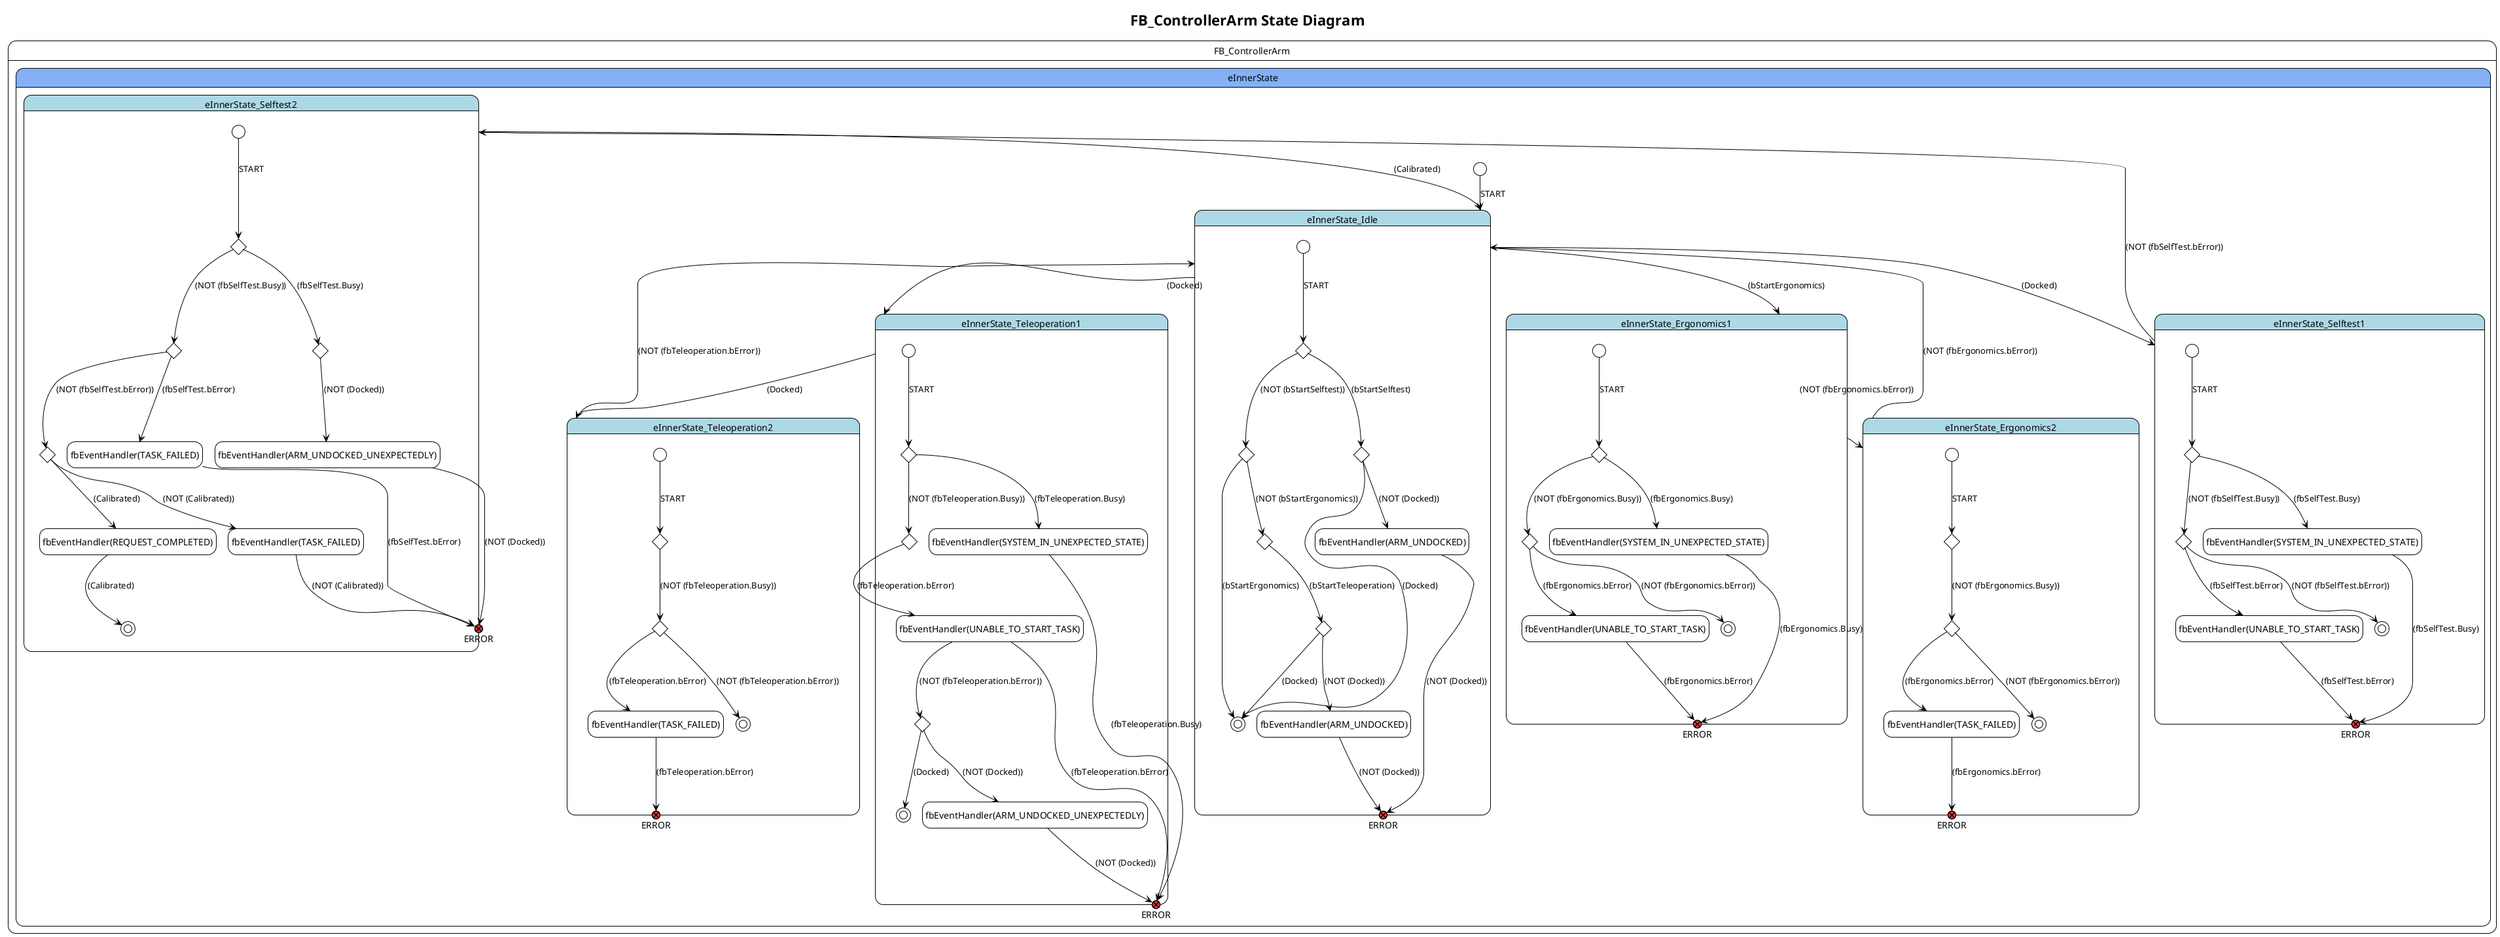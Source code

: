 @startuml State Diagram

!theme plain
'skin rose
'left to right direction
hide empty description
'!theme reddress-lightgreen
title FB_ControllerArm State Diagram



state FB_ControllerArm{

state eInnerState #84b1f5 {
	[*] --> eInnerState_Idle : START
	state eInnerState_Idle #lightblue {
state "ERROR" as eInnerState_Idle_ERROR <<exitPoint>> #ff3333
	state eInnerState_Idle_Node_0 <<choice>>
	[*] ---> eInnerState_Idle_Node_0 : START
		state eInnerState_Idle_Node_1 <<choice>>
	eInnerState_Idle_Node_1 ---> [*] : (Docked)
		state "fbEventHandler(ARM_UNDOCKED)" as eInnerState_Idle_Node_2 
	state eInnerState_Idle_Node_3 <<choice>>
	eInnerState_Idle_Node_3 ---> [*] : (bStartErgonomics)
	state eInnerState_Idle_Node_4 <<choice>>
		state eInnerState_Idle_Node_5 <<choice>>
	eInnerState_Idle_Node_5 ---> [*] : (Docked)
		state "fbEventHandler(ARM_UNDOCKED)" as eInnerState_Idle_Node_6 
	}
	state eInnerState_Selftest1 #lightblue {
state "ERROR" as eInnerState_Selftest1_ERROR <<exitPoint>> #ff3333
	state eInnerState_Selftest1_Node_0 <<choice>>
	[*] ---> eInnerState_Selftest1_Node_0 : START
	state "fbEventHandler(SYSTEM_IN_UNEXPECTED_STATE)" as eInnerState_Selftest1_Node_1 
		state eInnerState_Selftest1_Node_2 <<choice>>
		state "fbEventHandler(UNABLE_TO_START_TASK)" as eInnerState_Selftest1_Node_3 
	eInnerState_Selftest1_Node_2 ---> [*] : (NOT (fbSelfTest.bError))
	}
	state eInnerState_Selftest2 #lightblue {
state "ERROR" as eInnerState_Selftest2_ERROR <<exitPoint>> #ff3333
	state eInnerState_Selftest2_Node_0 <<choice>>
	[*] ---> eInnerState_Selftest2_Node_0 : START
		state eInnerState_Selftest2_Node_1 <<choice>>
		state "fbEventHandler(ARM_UNDOCKED_UNEXPECTEDLY)" as eInnerState_Selftest2_Node_2 
		state eInnerState_Selftest2_Node_3 <<choice>>
		state "fbEventHandler(TASK_FAILED)" as eInnerState_Selftest2_Node_4 
			state eInnerState_Selftest2_Node_5 <<choice>>
			state "fbEventHandler(REQUEST_COMPLETED)" as eInnerState_Selftest2_Node_6 
	eInnerState_Selftest2_Node_6 ---> [*] : (Calibrated)
			state "fbEventHandler(TASK_FAILED)" as eInnerState_Selftest2_Node_7 
	}
	state eInnerState_Ergonomics1 #lightblue {
state "ERROR" as eInnerState_Ergonomics1_ERROR <<exitPoint>> #ff3333
	state eInnerState_Ergonomics1_Node_0 <<choice>>
	[*] ---> eInnerState_Ergonomics1_Node_0 : START
	state "fbEventHandler(SYSTEM_IN_UNEXPECTED_STATE)" as eInnerState_Ergonomics1_Node_1 
		state eInnerState_Ergonomics1_Node_2 <<choice>>
		state "fbEventHandler(UNABLE_TO_START_TASK)" as eInnerState_Ergonomics1_Node_3 
	eInnerState_Ergonomics1_Node_2 ---> [*] : (NOT (fbErgonomics.bError))
	}
	state eInnerState_Ergonomics2 #lightblue {
state "ERROR" as eInnerState_Ergonomics2_ERROR <<exitPoint>> #ff3333
	state eInnerState_Ergonomics2_Node_0 <<choice>>
	[*] ---> eInnerState_Ergonomics2_Node_0 : START
		state eInnerState_Ergonomics2_Node_1 <<choice>>
		state "fbEventHandler(TASK_FAILED)" as eInnerState_Ergonomics2_Node_2 
	eInnerState_Ergonomics2_Node_1 ---> [*] : (NOT (fbErgonomics.bError))
	}
	state eInnerState_Teleoperation1 #lightblue {
state "ERROR" as eInnerState_Teleoperation1_ERROR <<exitPoint>> #ff3333
	state eInnerState_Teleoperation1_Node_0 <<choice>>
	[*] ---> eInnerState_Teleoperation1_Node_0 : START
	state "fbEventHandler(SYSTEM_IN_UNEXPECTED_STATE)" as eInnerState_Teleoperation1_Node_1 
		state eInnerState_Teleoperation1_Node_2 <<choice>>
		state "fbEventHandler(UNABLE_TO_START_TASK)" as eInnerState_Teleoperation1_Node_3 
		state eInnerState_Teleoperation1_Node_4 <<choice>>
	eInnerState_Teleoperation1_Node_4 ---> [*] : (Docked)
		state "fbEventHandler(ARM_UNDOCKED_UNEXPECTEDLY)" as eInnerState_Teleoperation1_Node_5 
	}
	state eInnerState_Teleoperation2 #lightblue {
state "ERROR" as eInnerState_Teleoperation2_ERROR <<exitPoint>> #ff3333
	state eInnerState_Teleoperation2_Node_0 <<choice>>
	[*] ---> eInnerState_Teleoperation2_Node_0 : START
		state eInnerState_Teleoperation2_Node_1 <<choice>>
		state "fbEventHandler(TASK_FAILED)" as eInnerState_Teleoperation2_Node_2 
	eInnerState_Teleoperation2_Node_1 ---> [*] : (NOT (fbTeleoperation.bError))
	}
	}
	eInnerState_Idle_Node_0 ---> eInnerState_Idle_Node_1 : (bStartSelftest)
	eInnerState_Idle ---> eInnerState_Selftest1 : (Docked)
	eInnerState_Idle_Node_1 ---> eInnerState_Idle_Node_2 : (NOT (Docked))
	eInnerState_Idle_Node_2 ---> eInnerState_Idle_ERROR : (NOT (Docked))
	eInnerState_Idle_Node_0 ---> eInnerState_Idle_Node_3 : (NOT (bStartSelftest))
	eInnerState_Idle ---> eInnerState_Ergonomics1 : (bStartErgonomics)
	eInnerState_Idle_Node_3 ---> eInnerState_Idle_Node_4 : (NOT (bStartErgonomics))
	eInnerState_Idle_Node_4 ---> eInnerState_Idle_Node_5 : (bStartTeleoperation)
	eInnerState_Idle ---> eInnerState_Teleoperation1 : (Docked)
	eInnerState_Idle_Node_5 ---> eInnerState_Idle_Node_6 : (NOT (Docked))
	eInnerState_Idle_Node_6 ---> eInnerState_Idle_ERROR : (NOT (Docked))
	eInnerState_Selftest1_Node_0 ---> eInnerState_Selftest1_Node_1 : (fbSelfTest.Busy)
	eInnerState_Selftest1_Node_1 ---> eInnerState_Selftest1_ERROR : (fbSelfTest.Busy)
	eInnerState_Selftest1_Node_0 ---> eInnerState_Selftest1_Node_2 : (NOT (fbSelfTest.Busy))
	eInnerState_Selftest1_Node_2 ---> eInnerState_Selftest1_Node_3 : (fbSelfTest.bError)
	eInnerState_Selftest1_Node_3 ---> eInnerState_Selftest1_ERROR : (fbSelfTest.bError)
	eInnerState_Selftest1 ---> eInnerState_Selftest2 : (NOT (fbSelfTest.bError))
	eInnerState_Selftest2_Node_0 ---> eInnerState_Selftest2_Node_1 : (fbSelfTest.Busy)
	eInnerState_Selftest2_Node_1 ---> eInnerState_Selftest2_Node_2 : (NOT (Docked))
	eInnerState_Selftest2_Node_2 ---> eInnerState_Selftest2_ERROR : (NOT (Docked))
	eInnerState_Selftest2_Node_0 ---> eInnerState_Selftest2_Node_3 : (NOT (fbSelfTest.Busy))
	eInnerState_Selftest2_Node_3 ---> eInnerState_Selftest2_Node_4 : (fbSelfTest.bError)
	eInnerState_Selftest2_Node_4 ---> eInnerState_Selftest2_ERROR : (fbSelfTest.bError)
	eInnerState_Selftest2_Node_3 ---> eInnerState_Selftest2_Node_5 : (NOT (fbSelfTest.bError))
	eInnerState_Selftest2_Node_5 ---> eInnerState_Selftest2_Node_6 : (Calibrated)
	eInnerState_Selftest2 ---> eInnerState_Idle : (Calibrated)
	eInnerState_Selftest2_Node_5 ---> eInnerState_Selftest2_Node_7 : (NOT (Calibrated))
	eInnerState_Selftest2_Node_7 ---> eInnerState_Selftest2_ERROR : (NOT (Calibrated))
	eInnerState_Ergonomics1_Node_0 ---> eInnerState_Ergonomics1_Node_1 : (fbErgonomics.Busy)
	eInnerState_Ergonomics1_Node_1 ---> eInnerState_Ergonomics1_ERROR : (fbErgonomics.Busy)
	eInnerState_Ergonomics1_Node_0 ---> eInnerState_Ergonomics1_Node_2 : (NOT (fbErgonomics.Busy))
	eInnerState_Ergonomics1_Node_2 ---> eInnerState_Ergonomics1_Node_3 : (fbErgonomics.bError)
	eInnerState_Ergonomics1_Node_3 ---> eInnerState_Ergonomics1_ERROR : (fbErgonomics.bError)
	eInnerState_Ergonomics1 ---> eInnerState_Ergonomics2 : (NOT (fbErgonomics.bError))
	eInnerState_Ergonomics2_Node_0 ---> eInnerState_Ergonomics2_Node_1 : (NOT (fbErgonomics.Busy))
	eInnerState_Ergonomics2_Node_1 ---> eInnerState_Ergonomics2_Node_2 : (fbErgonomics.bError)
	eInnerState_Ergonomics2_Node_2 ---> eInnerState_Ergonomics2_ERROR : (fbErgonomics.bError)
	eInnerState_Ergonomics2 ---> eInnerState_Idle : (NOT (fbErgonomics.bError))
	eInnerState_Teleoperation1_Node_0 ---> eInnerState_Teleoperation1_Node_1 : (fbTeleoperation.Busy)
	eInnerState_Teleoperation1_Node_1 ---> eInnerState_Teleoperation1_ERROR : (fbTeleoperation.Busy)
	eInnerState_Teleoperation1_Node_0 ---> eInnerState_Teleoperation1_Node_2 : (NOT (fbTeleoperation.Busy))
	eInnerState_Teleoperation1_Node_2 ---> eInnerState_Teleoperation1_Node_3 : (fbTeleoperation.bError)
	eInnerState_Teleoperation1_Node_3 ---> eInnerState_Teleoperation1_ERROR : (fbTeleoperation.bError)
	eInnerState_Teleoperation1_Node_3 ---> eInnerState_Teleoperation1_Node_4 : (NOT (fbTeleoperation.bError))
	eInnerState_Teleoperation1 ---> eInnerState_Teleoperation2 : (Docked)
	eInnerState_Teleoperation1_Node_4 ---> eInnerState_Teleoperation1_Node_5 : (NOT (Docked))
	eInnerState_Teleoperation1_Node_5 ---> eInnerState_Teleoperation1_ERROR : (NOT (Docked))
	eInnerState_Teleoperation2_Node_0 ---> eInnerState_Teleoperation2_Node_1 : (NOT (fbTeleoperation.Busy))
	eInnerState_Teleoperation2_Node_1 ---> eInnerState_Teleoperation2_Node_2 : (fbTeleoperation.bError)
	eInnerState_Teleoperation2_Node_2 ---> eInnerState_Teleoperation2_ERROR : (fbTeleoperation.bError)
	eInnerState_Teleoperation2 ---> eInnerState_Idle : (NOT (fbTeleoperation.bError))


}

@enduml
